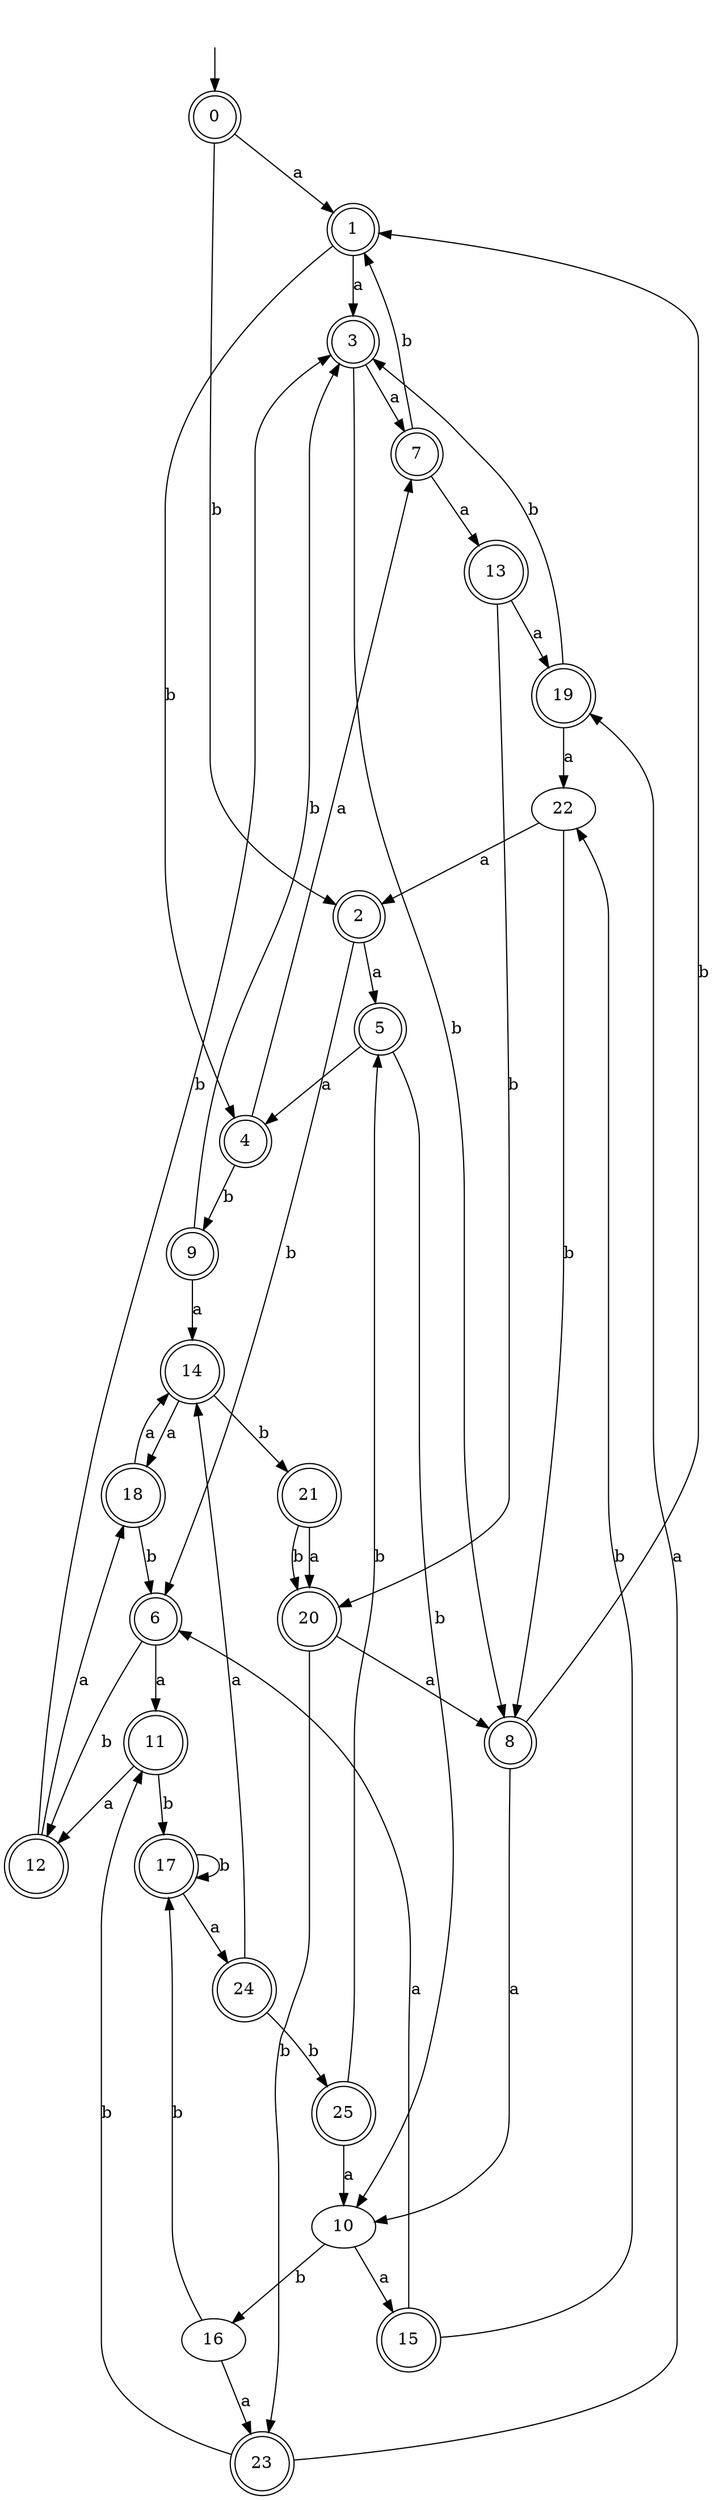 digraph RandomDFA {
  __start0 [label="", shape=none];
  __start0 -> 0 [label=""];
  0 [shape=circle] [shape=doublecircle]
  0 -> 1 [label="a"]
  0 -> 2 [label="b"]
  1 [shape=doublecircle]
  1 -> 3 [label="a"]
  1 -> 4 [label="b"]
  2 [shape=doublecircle]
  2 -> 5 [label="a"]
  2 -> 6 [label="b"]
  3 [shape=doublecircle]
  3 -> 7 [label="a"]
  3 -> 8 [label="b"]
  4 [shape=doublecircle]
  4 -> 7 [label="a"]
  4 -> 9 [label="b"]
  5 [shape=doublecircle]
  5 -> 4 [label="a"]
  5 -> 10 [label="b"]
  6 [shape=doublecircle]
  6 -> 11 [label="a"]
  6 -> 12 [label="b"]
  7 [shape=doublecircle]
  7 -> 13 [label="a"]
  7 -> 1 [label="b"]
  8 [shape=doublecircle]
  8 -> 10 [label="a"]
  8 -> 1 [label="b"]
  9 [shape=doublecircle]
  9 -> 14 [label="a"]
  9 -> 3 [label="b"]
  10
  10 -> 15 [label="a"]
  10 -> 16 [label="b"]
  11 [shape=doublecircle]
  11 -> 12 [label="a"]
  11 -> 17 [label="b"]
  12 [shape=doublecircle]
  12 -> 18 [label="a"]
  12 -> 3 [label="b"]
  13 [shape=doublecircle]
  13 -> 19 [label="a"]
  13 -> 20 [label="b"]
  14 [shape=doublecircle]
  14 -> 18 [label="a"]
  14 -> 21 [label="b"]
  15 [shape=doublecircle]
  15 -> 6 [label="a"]
  15 -> 22 [label="b"]
  16
  16 -> 23 [label="a"]
  16 -> 17 [label="b"]
  17 [shape=doublecircle]
  17 -> 24 [label="a"]
  17 -> 17 [label="b"]
  18 [shape=doublecircle]
  18 -> 14 [label="a"]
  18 -> 6 [label="b"]
  19 [shape=doublecircle]
  19 -> 22 [label="a"]
  19 -> 3 [label="b"]
  20 [shape=doublecircle]
  20 -> 8 [label="a"]
  20 -> 23 [label="b"]
  21 [shape=doublecircle]
  21 -> 20 [label="a"]
  21 -> 20 [label="b"]
  22
  22 -> 2 [label="a"]
  22 -> 8 [label="b"]
  23 [shape=doublecircle]
  23 -> 19 [label="a"]
  23 -> 11 [label="b"]
  24 [shape=doublecircle]
  24 -> 14 [label="a"]
  24 -> 25 [label="b"]
  25 [shape=doublecircle]
  25 -> 10 [label="a"]
  25 -> 5 [label="b"]
}
